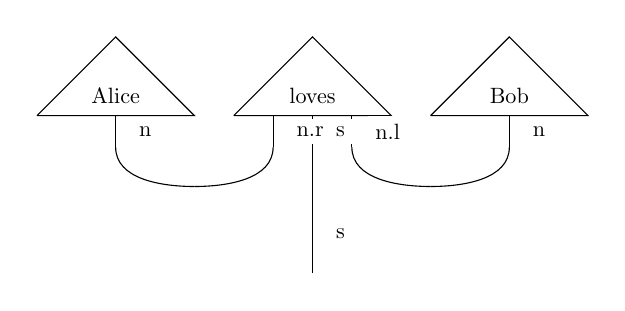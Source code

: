 \begin{tikzpicture}[baseline=(0.base)]
\begin{pgfonlayer}{nodelayer}
\node (0) at (0, 0) {};
\node [style=none, fill=white, anchor=west, scale=0.8] (1) at (1.2, -0.2) {n};
\node [] (2) at (1.0, 0) {};
\node [] (3) at (1.0, -0.4) {};
\node [] (4) at (0.0, 0) {};
\node [] (5) at (2.0, 0) {};
\node [] (6) at (1.0, 1) {};
\node [style=none, fill=white, scale=0.8] (7) at (1.0, 0.25) {Alice};
\node [style=none, fill=white, anchor=west, scale=0.8] (8) at (3.2, -0.2) {n.r};
\node [] (9) at (3.0, 0) {};
\node [] (10) at (3.0, -0.4) {};
\node [style=none, fill=white, anchor=west, scale=0.8] (11) at (3.7, -0.2) {s};
\node [] (12) at (3.5, 0) {};
\node [] (13) at (3.5, -0.4) {};
\node [style=none, fill=white, anchor=west, scale=0.8] (14) at (4.2, -0.2) {n.l};
\node [] (15) at (4.0, 0) {};
\node [] (16) at (4.0, -0.4) {};
\node [] (17) at (2.5, 0) {};
\node [] (18) at (4.5, 0) {};
\node [] (19) at (3.5, 1) {};
\node [style=none, fill=white, scale=0.8] (20) at (3.5, 0.25) {loves};
\node [style=none, fill=white, anchor=west, scale=0.8] (21) at (6.2, -0.2) {n};
\node [] (22) at (6.0, 0) {};
\node [] (23) at (6.0, -0.4) {};
\node [] (24) at (5.0, 0) {};
\node [] (25) at (7.0, 0) {};
\node [] (26) at (6.0, 1) {};
\node [style=none, fill=white, scale=0.8] (27) at (6.0, 0.25) {Bob};
\node [] (28) at (2.0, -0.9) {};
\node [] (29) at (5.0, -0.9) {};
\node [] (30) at (3.5, -2) {};
\node [style=none, fill=white, anchor=west, scale=0.8] (31) at (3.7, -1.5) {s};
\end{pgfonlayer}
\begin{pgfonlayer}{edgelayer}
\draw [in=90, out=-90] (2.center) to (3.center);
\draw [-, fill={white}] (4.center) to (5.center) to (6.center) to (4.center);
\draw [in=90, out=-90] (9.center) to (10.center);
\draw [in=90, out=-90] (12.center) to (13.center);
\draw [in=90, out=-90] (15.center) to (16.center);
\draw [-, fill={white}] (17.center) to (18.center) to (19.center) to (17.center);
\draw [in=90, out=-90] (22.center) to (23.center);
\draw [-, fill={white}] (24.center) to (25.center) to (26.center) to (24.center);
\draw [in=180, out=-90, looseness=0.939] (3.center) to (28.center);
\draw [in=0, out=-90, looseness=0.939] (10.center) to (28.center);
\draw [in=180, out=-90, looseness=0.939] (16.center) to (29.center);
\draw [in=0, out=-90, looseness=0.939] (23.center) to (29.center);
\draw [in=90, out=-90] (13.center) to (30.center);
\end{pgfonlayer}
\end{tikzpicture}
